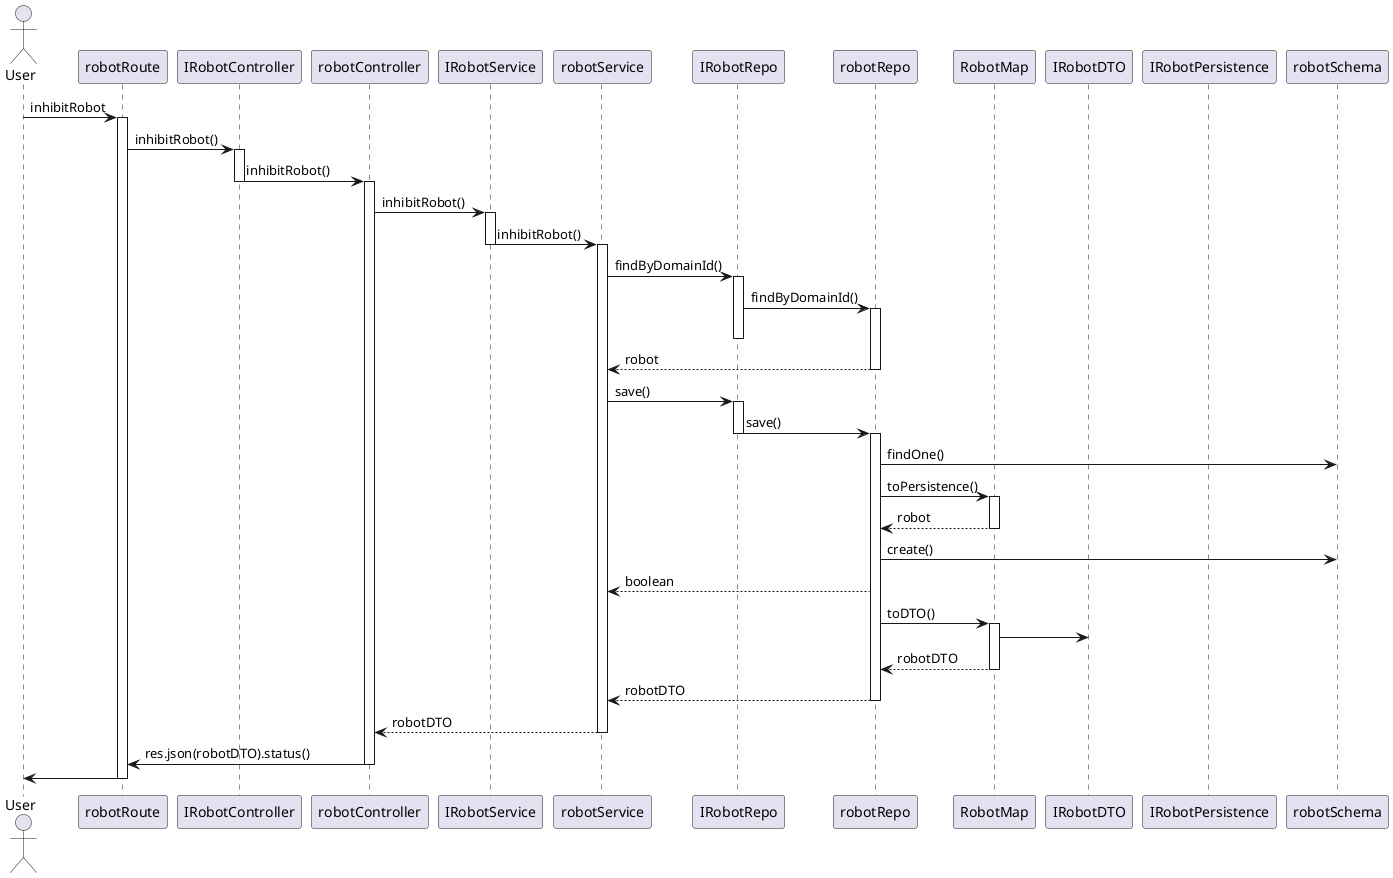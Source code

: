 @startuml
'https://plantuml.com/sequence-diagram

actor User
participant robotRoute
participant IRobotController
participant robotController
participant IRobotService
participant robotService
participant IRobotRepo
participant robotRepo
participant RobotMap
participant IRobotDTO
participant IRobotPersistence
participant robotSchema

User -> robotRoute : inhibitRobot
activate robotRoute
robotRoute -> IRobotController : inhibitRobot()
activate IRobotController
IRobotController -> robotController : inhibitRobot()
deactivate IRobotController
activate robotController
robotController -> IRobotService : inhibitRobot()
activate IRobotService
IRobotService -> robotService : inhibitRobot()
deactivate IRobotService
activate robotService
robotService -> IRobotRepo : findByDomainId()
activate IRobotRepo
IRobotRepo -> robotRepo : findByDomainId()
activate robotRepo
deactivate IRobotRepo
robotRepo --> robotService : robot
deactivate robotRepo
robotService -> IRobotRepo : save()
activate IRobotRepo
IRobotRepo -> robotRepo : save()
deactivate IRobotRepo
activate robotRepo
robotRepo -> robotSchema : findOne()
robotRepo -> RobotMap : toPersistence()
activate RobotMap
RobotMap --> robotRepo : robot
deactivate RobotMap
robotRepo -> robotSchema : create()
robotRepo --> robotService : boolean
robotRepo -> RobotMap : toDTO()
activate RobotMap
RobotMap -> IRobotDTO
RobotMap --> robotRepo : robotDTO
deactivate RobotMap
robotRepo --> robotService : robotDTO
deactivate robotRepo
robotService --> robotController : robotDTO
deactivate robotService
robotController -> robotRoute : res.json(robotDTO).status()
deactivate robotController
robotRoute -> User
deactivate robotRoute








@enduml